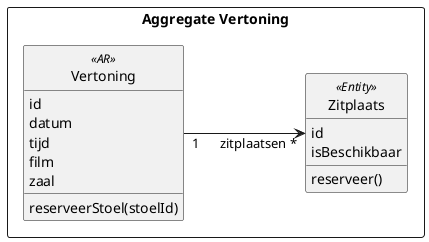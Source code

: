 @startuml

hide circle

left to right direction

rectangle "Aggregate Vertoning" {
    class Vertoning <<AR>> {
        id
        datum
        tijd
        film
        zaal
        reserveerStoel(stoelId)
    }

    class Zitplaats <<Entity>> {
        id
        isBeschikbaar
        reserveer()
    }
}

Vertoning "1" ---> "zitplaatsen *" Zitplaats
@enduml
